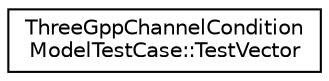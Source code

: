 digraph "Graphical Class Hierarchy"
{
 // LATEX_PDF_SIZE
  edge [fontname="Helvetica",fontsize="10",labelfontname="Helvetica",labelfontsize="10"];
  node [fontname="Helvetica",fontsize="10",shape=record];
  rankdir="LR";
  Node0 [label="ThreeGppChannelCondition\lModelTestCase::TestVector",height=0.2,width=0.4,color="black", fillcolor="white", style="filled",URL="$struct_three_gpp_channel_condition_model_test_case_1_1_test_vector.html",tooltip="Struct containing the parameters for each test."];
}
